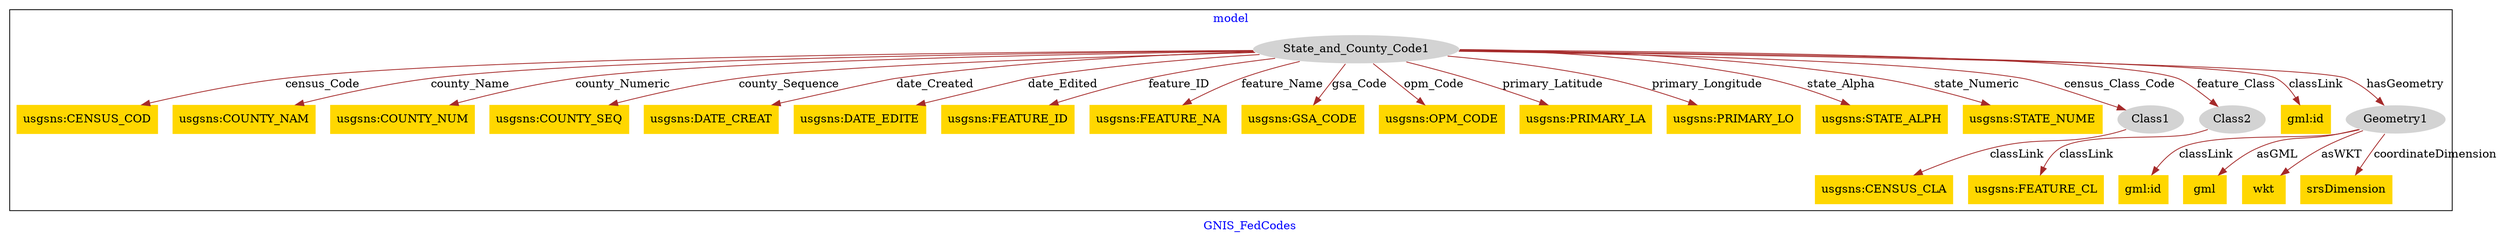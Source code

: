 digraph n0 {
fontcolor="blue"
remincross="true"
label="GNIS_FedCodes"
subgraph cluster {
label="model"
n2[style="filled",color="white",fillcolor="lightgray",label="State_and_County_Code1"];
n3[shape="plaintext",style="filled",fillcolor="gold",label="usgsns:CENSUS_COD"];
n4[shape="plaintext",style="filled",fillcolor="gold",label="usgsns:COUNTY_NAM"];
n5[shape="plaintext",style="filled",fillcolor="gold",label="usgsns:COUNTY_NUM"];
n6[shape="plaintext",style="filled",fillcolor="gold",label="usgsns:COUNTY_SEQ"];
n7[shape="plaintext",style="filled",fillcolor="gold",label="usgsns:DATE_CREAT"];
n8[shape="plaintext",style="filled",fillcolor="gold",label="usgsns:DATE_EDITE"];
n9[shape="plaintext",style="filled",fillcolor="gold",label="usgsns:FEATURE_ID"];
n10[shape="plaintext",style="filled",fillcolor="gold",label="usgsns:FEATURE_NA"];
n11[shape="plaintext",style="filled",fillcolor="gold",label="usgsns:GSA_CODE"];
n12[shape="plaintext",style="filled",fillcolor="gold",label="usgsns:OPM_CODE"];
n13[shape="plaintext",style="filled",fillcolor="gold",label="usgsns:PRIMARY_LA"];
n14[shape="plaintext",style="filled",fillcolor="gold",label="usgsns:PRIMARY_LO"];
n15[shape="plaintext",style="filled",fillcolor="gold",label="usgsns:STATE_ALPH"];
n16[shape="plaintext",style="filled",fillcolor="gold",label="usgsns:STATE_NUME"];
n17[style="filled",color="white",fillcolor="lightgray",label="Class1"];
n18[style="filled",color="white",fillcolor="lightgray",label="Class2"];
n19[shape="plaintext",style="filled",fillcolor="gold",label="gml:id"];
n20[style="filled",color="white",fillcolor="lightgray",label="Geometry1"];
n21[shape="plaintext",style="filled",fillcolor="gold",label="gml:id"];
n22[shape="plaintext",style="filled",fillcolor="gold",label="gml"];
n23[shape="plaintext",style="filled",fillcolor="gold",label="wkt"];
n24[shape="plaintext",style="filled",fillcolor="gold",label="srsDimension"];
n25[shape="plaintext",style="filled",fillcolor="gold",label="usgsns:CENSUS_CLA"];
n26[shape="plaintext",style="filled",fillcolor="gold",label="usgsns:FEATURE_CL"];
}
n2 -> n3[color="brown",fontcolor="black",label="census_Code"]
n2 -> n4[color="brown",fontcolor="black",label="county_Name"]
n2 -> n5[color="brown",fontcolor="black",label="county_Numeric"]
n2 -> n6[color="brown",fontcolor="black",label="county_Sequence"]
n2 -> n7[color="brown",fontcolor="black",label="date_Created"]
n2 -> n8[color="brown",fontcolor="black",label="date_Edited"]
n2 -> n9[color="brown",fontcolor="black",label="feature_ID"]
n2 -> n10[color="brown",fontcolor="black",label="feature_Name"]
n2 -> n11[color="brown",fontcolor="black",label="gsa_Code"]
n2 -> n12[color="brown",fontcolor="black",label="opm_Code"]
n2 -> n13[color="brown",fontcolor="black",label="primary_Latitude"]
n2 -> n14[color="brown",fontcolor="black",label="primary_Longitude"]
n2 -> n15[color="brown",fontcolor="black",label="state_Alpha"]
n2 -> n16[color="brown",fontcolor="black",label="state_Numeric"]
n2 -> n17[color="brown",fontcolor="black",label="census_Class_Code"]
n2 -> n18[color="brown",fontcolor="black",label="feature_Class"]
n2 -> n19[color="brown",fontcolor="black",label="classLink"]
n2 -> n20[color="brown",fontcolor="black",label="hasGeometry"]
n20 -> n21[color="brown",fontcolor="black",label="classLink"]
n20 -> n22[color="brown",fontcolor="black",label="asGML"]
n20 -> n23[color="brown",fontcolor="black",label="asWKT"]
n20 -> n24[color="brown",fontcolor="black",label="coordinateDimension"]
n17 -> n25[color="brown",fontcolor="black",label="classLink"]
n18 -> n26[color="brown",fontcolor="black",label="classLink"]
}
